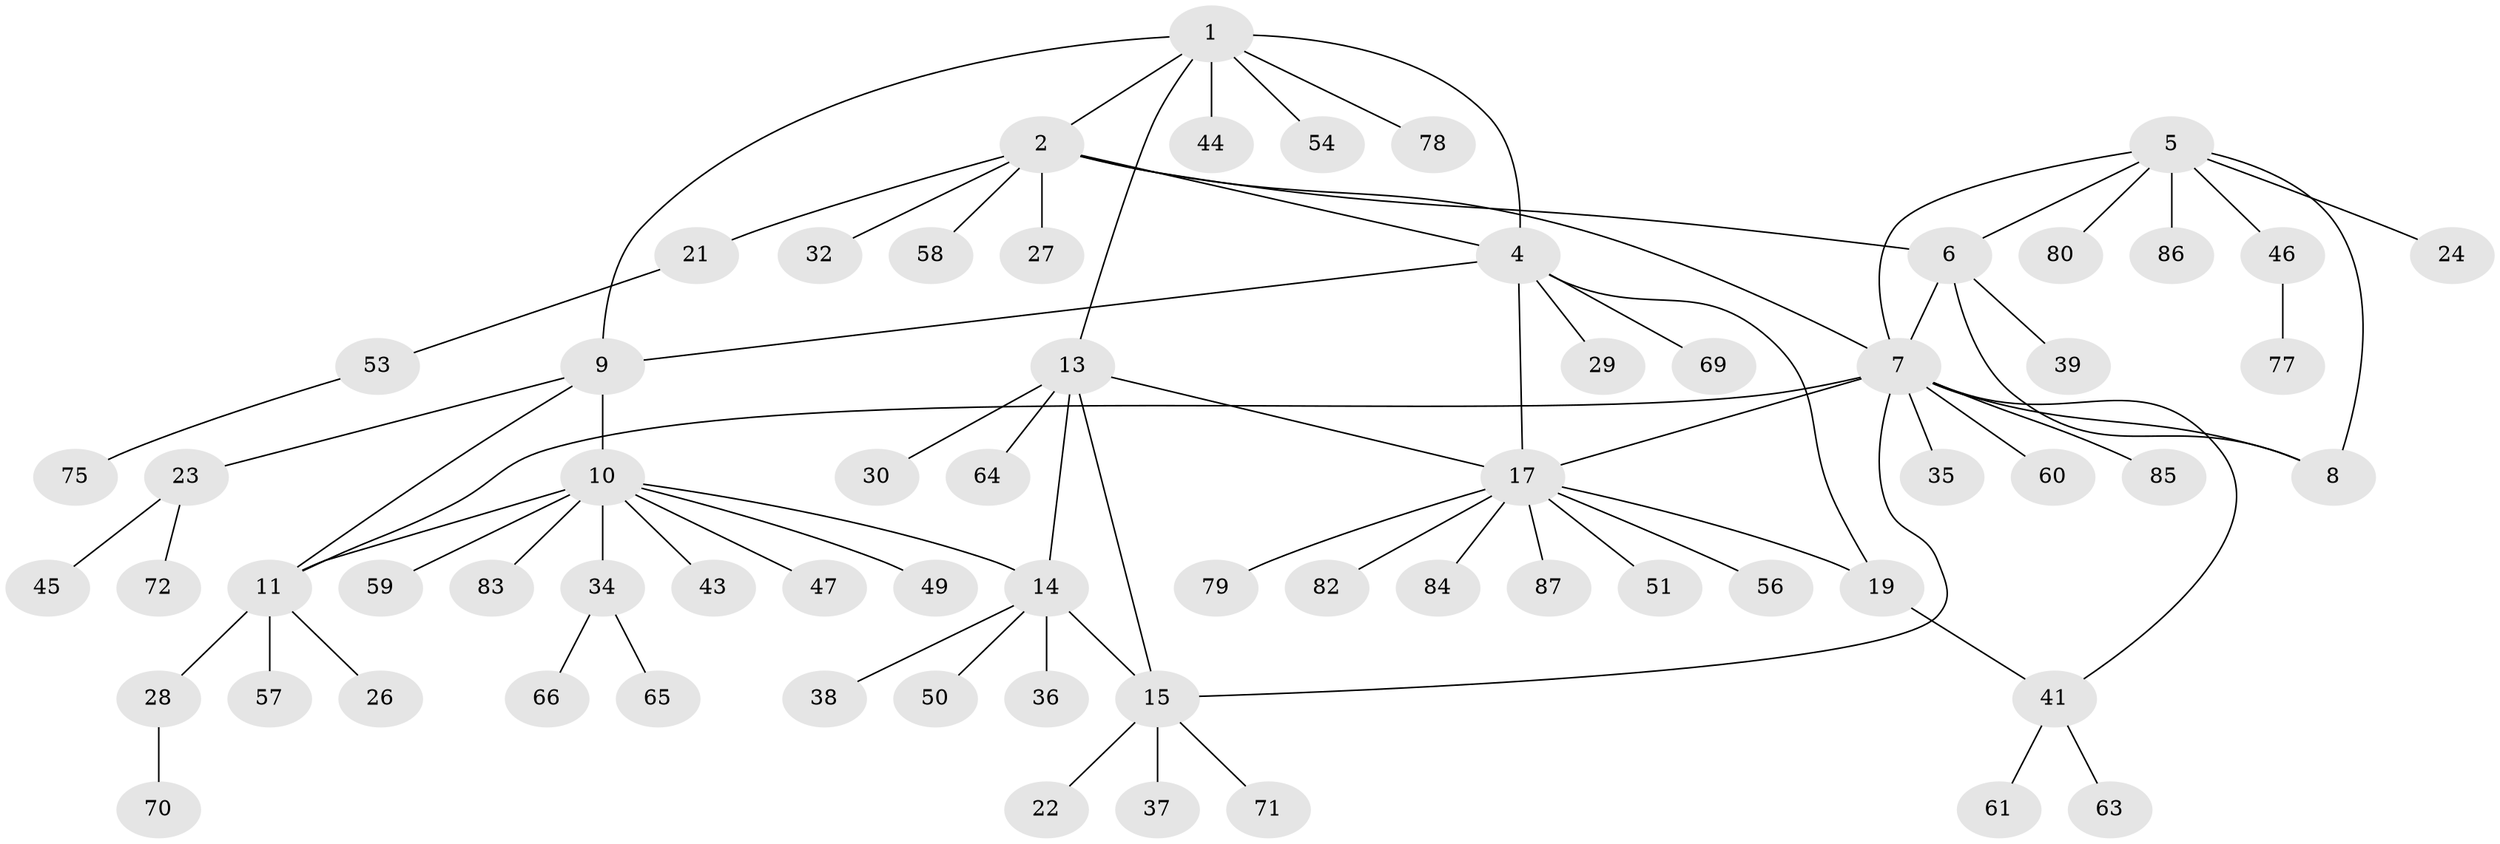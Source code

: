 // Generated by graph-tools (version 1.1) at 2025/24/03/03/25 07:24:12]
// undirected, 67 vertices, 81 edges
graph export_dot {
graph [start="1"]
  node [color=gray90,style=filled];
  1 [super="+3"];
  2 [super="+73"];
  4 [super="+20"];
  5 [super="+81"];
  6 [super="+48"];
  7 [super="+68"];
  8;
  9 [super="+33"];
  10 [super="+12"];
  11 [super="+67"];
  13;
  14 [super="+16"];
  15 [super="+76"];
  17 [super="+18"];
  19 [super="+52"];
  21;
  22 [super="+55"];
  23 [super="+25"];
  24;
  26;
  27;
  28 [super="+42"];
  29;
  30 [super="+31"];
  32;
  34 [super="+40"];
  35;
  36 [super="+62"];
  37;
  38;
  39;
  41 [super="+74"];
  43;
  44;
  45;
  46;
  47;
  49;
  50;
  51;
  53;
  54;
  56;
  57;
  58;
  59;
  60;
  61;
  63;
  64;
  65;
  66;
  69;
  70;
  71;
  72;
  75;
  77;
  78;
  79;
  80;
  82;
  83;
  84;
  85;
  86;
  87;
  1 -- 2 [weight=2];
  1 -- 4 [weight=2];
  1 -- 44;
  1 -- 54;
  1 -- 78;
  1 -- 9;
  1 -- 13;
  2 -- 4;
  2 -- 6;
  2 -- 21;
  2 -- 27;
  2 -- 32;
  2 -- 58;
  2 -- 7;
  4 -- 17 [weight=2];
  4 -- 19;
  4 -- 69;
  4 -- 9;
  4 -- 29;
  5 -- 6;
  5 -- 7;
  5 -- 8;
  5 -- 24;
  5 -- 46;
  5 -- 80;
  5 -- 86;
  6 -- 7;
  6 -- 8;
  6 -- 39;
  7 -- 8;
  7 -- 11;
  7 -- 15;
  7 -- 17;
  7 -- 35;
  7 -- 60;
  7 -- 85;
  7 -- 41;
  9 -- 10 [weight=2];
  9 -- 11;
  9 -- 23;
  10 -- 11 [weight=2];
  10 -- 14;
  10 -- 43;
  10 -- 47;
  10 -- 49;
  10 -- 59;
  10 -- 34;
  10 -- 83;
  11 -- 26;
  11 -- 28;
  11 -- 57;
  13 -- 14 [weight=2];
  13 -- 15;
  13 -- 30;
  13 -- 64;
  13 -- 17;
  14 -- 15 [weight=2];
  14 -- 38;
  14 -- 50;
  14 -- 36;
  15 -- 22;
  15 -- 37;
  15 -- 71;
  17 -- 19 [weight=2];
  17 -- 56;
  17 -- 79;
  17 -- 82;
  17 -- 84;
  17 -- 87;
  17 -- 51;
  19 -- 41;
  21 -- 53;
  23 -- 45;
  23 -- 72;
  28 -- 70;
  34 -- 65;
  34 -- 66;
  41 -- 61;
  41 -- 63;
  46 -- 77;
  53 -- 75;
}
